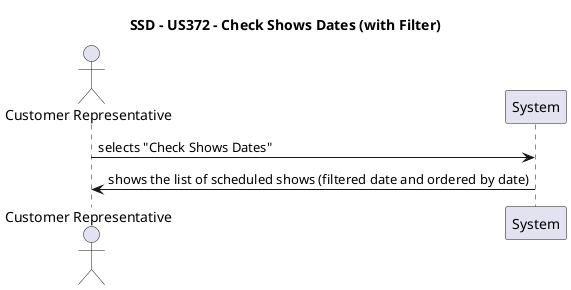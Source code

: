 @startuml
title SSD - US372 - Check Shows Dates (with Filter)

actor "Customer Representative" as CR
participant "System" as System

CR -> System : selects "Check Shows Dates"
System -> CR : shows the list of scheduled shows (filtered date and ordered by date)

@enduml
